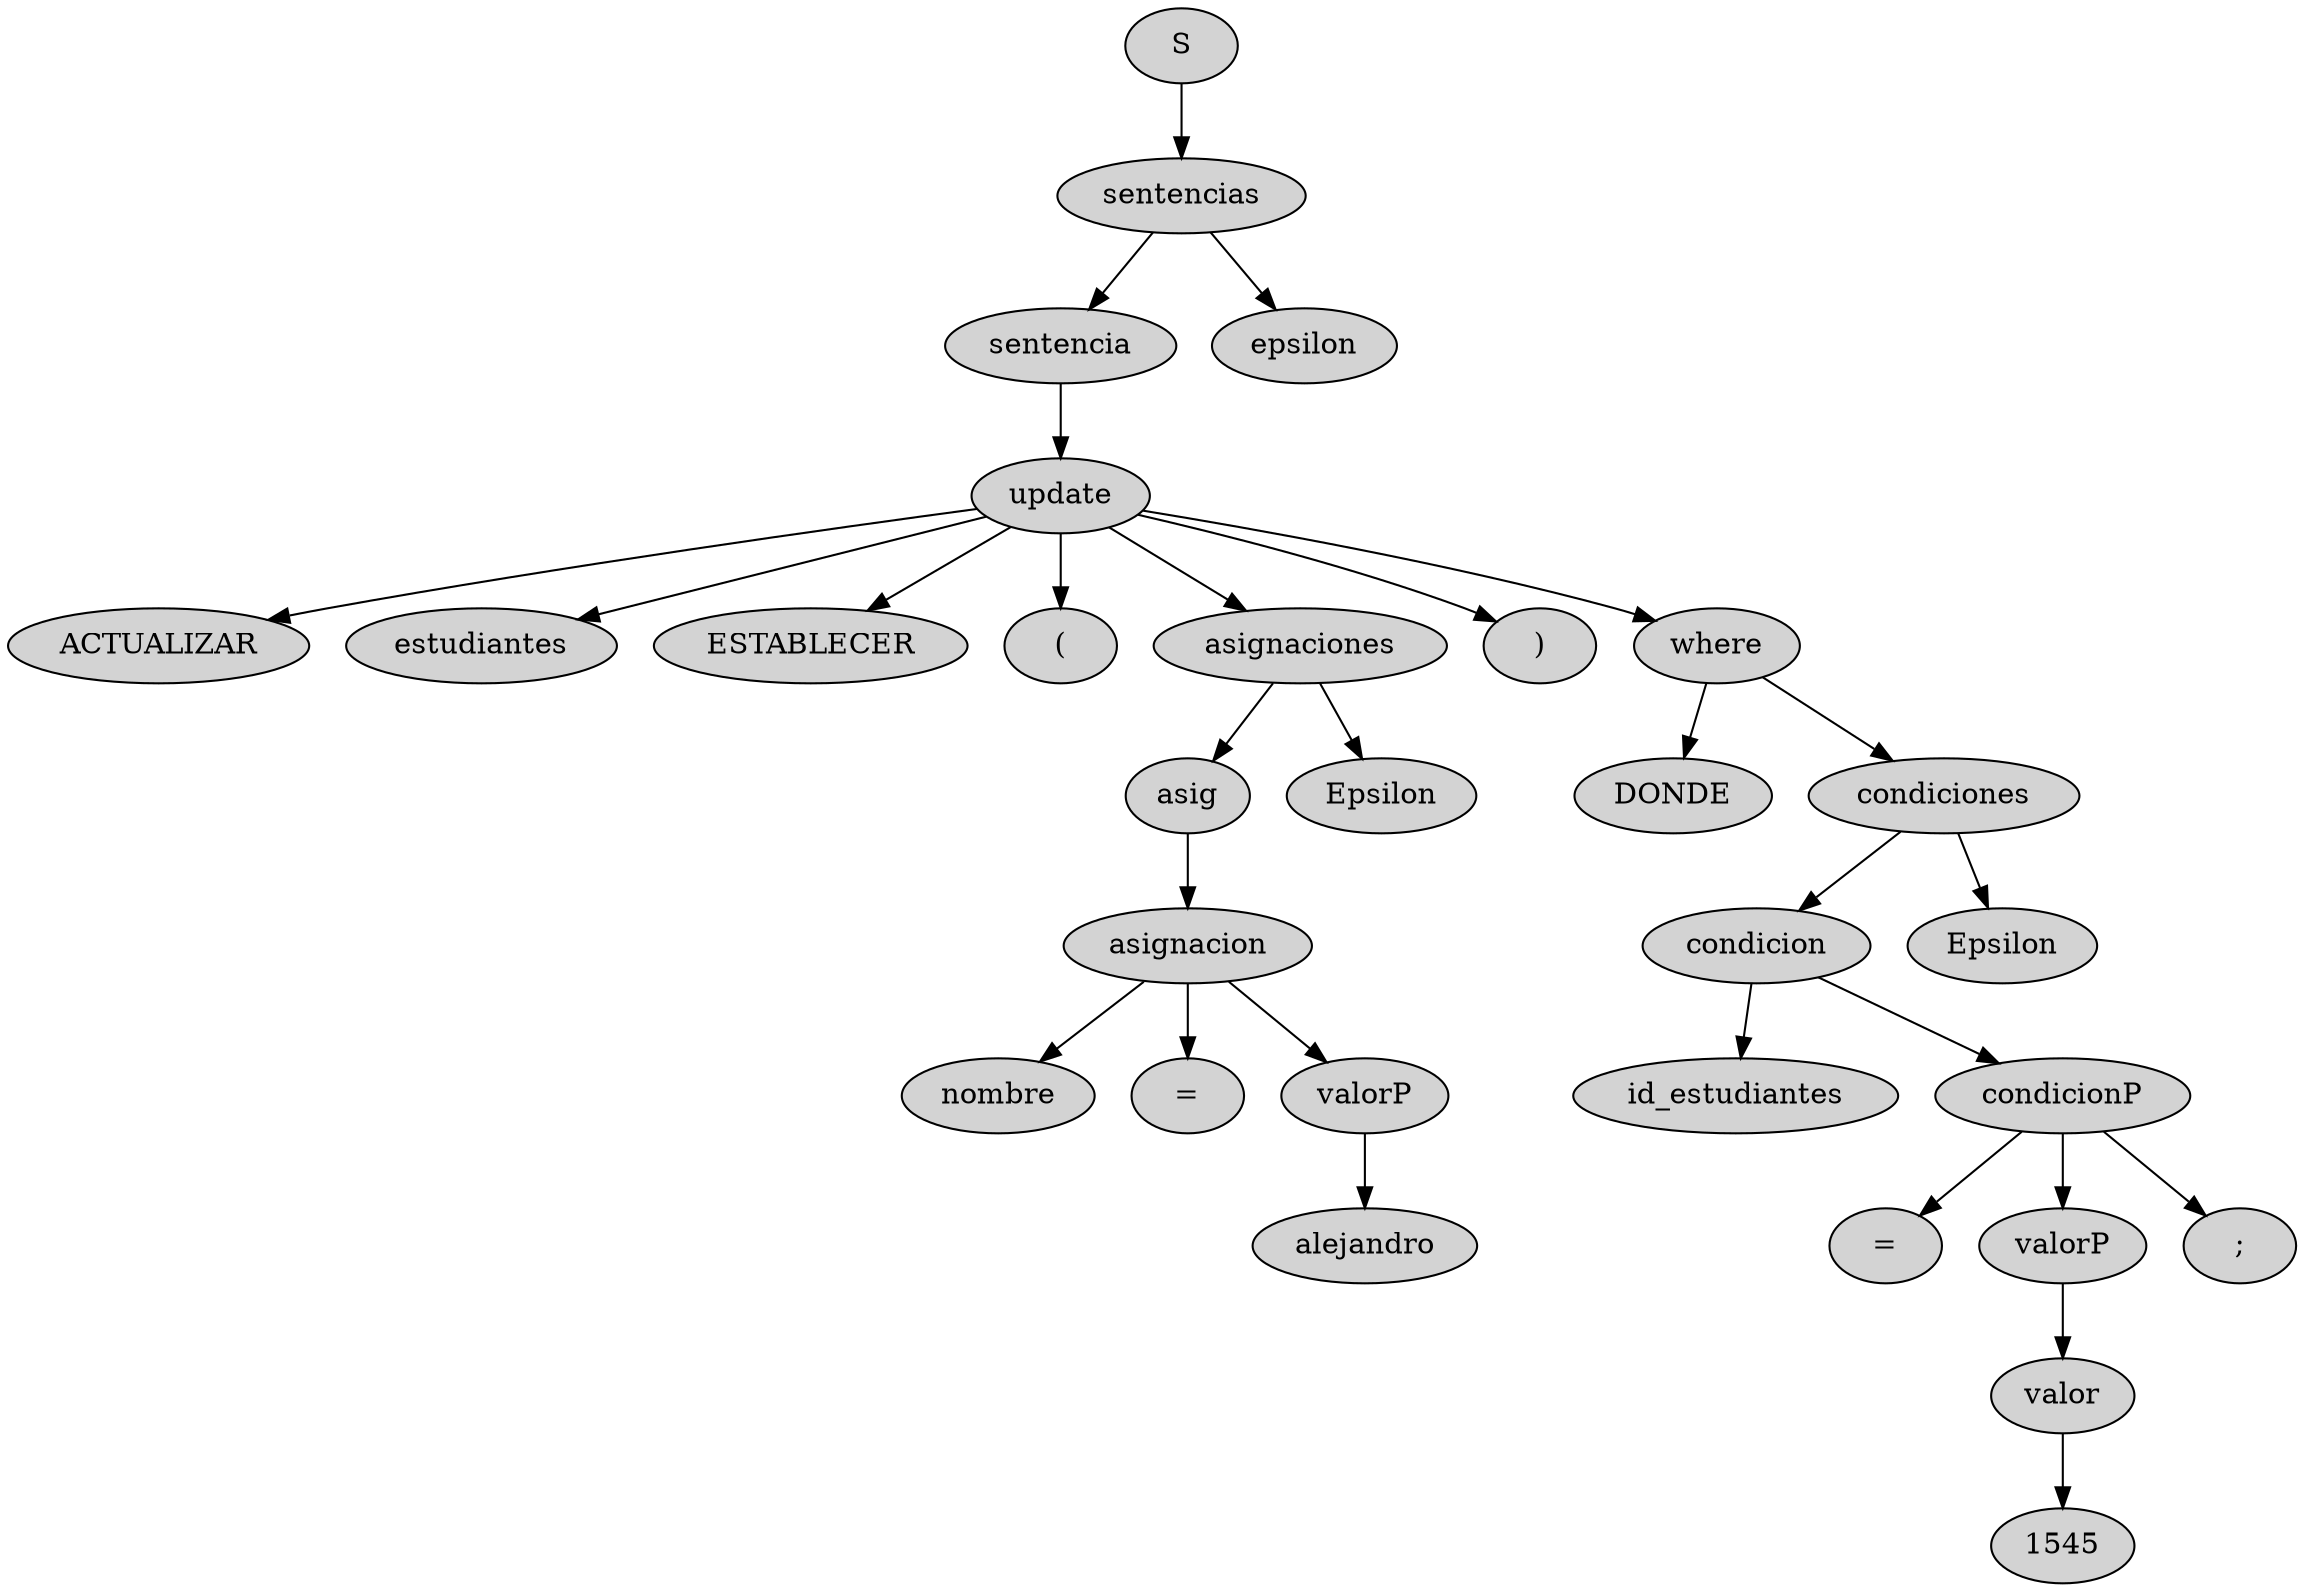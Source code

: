 digraph { 30[style = "filled" ; label = "S"] 
28[style = "filled" ; label = "sentencias"] 
29[style = "filled" ; label = "sentencia"] 
1[style = "filled" ; label = "update"] 
2[style = "filled" ; label = "ACTUALIZAR"] 
3[style = "filled" ; label = "estudiantes"] 
4[style = "filled" ; label = "ESTABLECER"] 
5[style = "filled" ; label = "("] 
12[style = "filled" ; label = "asignaciones"] 
13[style = "filled" ; label = "asig"] 
6[style = "filled" ; label = "asignacion"] 
7[style = "filled" ; label = "nombre"] 
8[style = "filled" ; label = "="] 
9[style = "filled" ; label = "valorP"] 
10[style = "filled" ; label = "alejandro"] 
11[style = "filled" ; label = "Epsilon"] 
14[style = "filled" ; label = ")"] 
15[style = "filled" ; label = "where"] 
16[style = "filled" ; label = "DONDE"] 
26[style = "filled" ; label = "condiciones"] 
17[style = "filled" ; label = "condicion"] 
18[style = "filled" ; label = "id_estudiantes"] 
19[style = "filled" ; label = "condicionP"] 
20[style = "filled" ; label = "="] 
22[style = "filled" ; label = "valorP"] 
23[style = "filled" ; label = "valor"] 
21[style = "filled" ; label = "1545"] 
24[style = "filled" ; label = ";"] 
25[style = "filled" ; label = "Epsilon"] 
27[style = "filled" ; label = "epsilon"] 
30->28; 
28->29; 
29->1; 
1->2; 
1->3; 
1->4; 
1->5; 
1->12; 
12->13; 
13->6; 
6->7; 
6->8; 
6->9; 
9->10; 
12->11; 
1->14; 
1->15; 
15->16; 
15->26; 
26->17; 
17->18; 
17->19; 
19->20; 
19->22; 
22->23; 
23->21; 
19->24; 
26->25; 
28->27; 
}